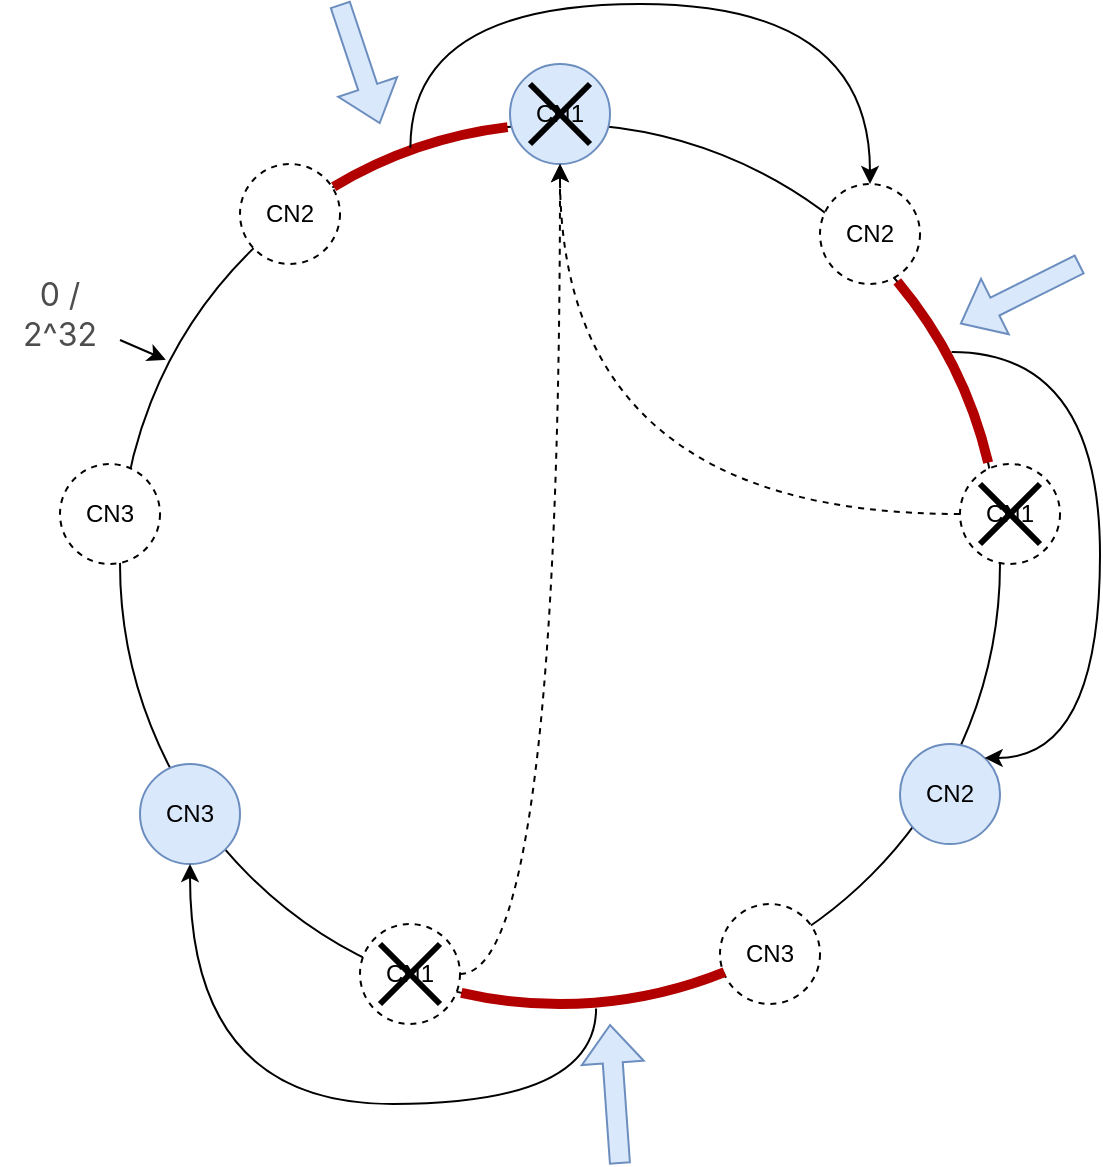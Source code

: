 <mxfile version="24.4.3" type="github">
  <diagram name="第 1 页" id="v7ffoWRVv22KWhD6IUQp">
    <mxGraphModel dx="2074" dy="1121" grid="1" gridSize="10" guides="1" tooltips="1" connect="1" arrows="1" fold="1" page="1" pageScale="1" pageWidth="3300" pageHeight="4681" math="0" shadow="0">
      <root>
        <mxCell id="0" />
        <mxCell id="1" parent="0" />
        <mxCell id="-jfg4AWXQA8gevnk_Bxj-1" value="" style="ellipse;whiteSpace=wrap;html=1;aspect=fixed;" parent="1" vertex="1">
          <mxGeometry x="940" y="300" width="440" height="440" as="geometry" />
        </mxCell>
        <mxCell id="-jfg4AWXQA8gevnk_Bxj-2" value="CN1" style="ellipse;whiteSpace=wrap;html=1;aspect=fixed;fillColor=#dae8fc;strokeColor=#6c8ebf;" parent="1" vertex="1">
          <mxGeometry x="1135" y="270" width="50" height="50" as="geometry" />
        </mxCell>
        <mxCell id="-jfg4AWXQA8gevnk_Bxj-5" value="CN2" style="ellipse;whiteSpace=wrap;html=1;aspect=fixed;fillColor=#dae8fc;strokeColor=#6c8ebf;" parent="1" vertex="1">
          <mxGeometry x="1330" y="610" width="50" height="50" as="geometry" />
        </mxCell>
        <mxCell id="-jfg4AWXQA8gevnk_Bxj-6" value="CN3" style="ellipse;whiteSpace=wrap;html=1;aspect=fixed;fillColor=#dae8fc;strokeColor=#6c8ebf;" parent="1" vertex="1">
          <mxGeometry x="950" y="620" width="50" height="50" as="geometry" />
        </mxCell>
        <mxCell id="-jfg4AWXQA8gevnk_Bxj-15" style="edgeStyle=orthogonalEdgeStyle;rounded=0;orthogonalLoop=1;jettySize=auto;html=1;curved=1;dashed=1;" parent="1" source="-jfg4AWXQA8gevnk_Bxj-8" target="-jfg4AWXQA8gevnk_Bxj-2" edge="1">
          <mxGeometry relative="1" as="geometry" />
        </mxCell>
        <mxCell id="-jfg4AWXQA8gevnk_Bxj-8" value="CN1" style="ellipse;whiteSpace=wrap;html=1;aspect=fixed;dashed=1;" parent="1" vertex="1">
          <mxGeometry x="1060" y="700" width="50" height="50" as="geometry" />
        </mxCell>
        <mxCell id="-jfg4AWXQA8gevnk_Bxj-9" value="CN1" style="ellipse;whiteSpace=wrap;html=1;aspect=fixed;dashed=1;" parent="1" vertex="1">
          <mxGeometry x="1360" y="470" width="50" height="50" as="geometry" />
        </mxCell>
        <mxCell id="-jfg4AWXQA8gevnk_Bxj-10" value="CN2" style="ellipse;whiteSpace=wrap;html=1;aspect=fixed;dashed=1;" parent="1" vertex="1">
          <mxGeometry x="1290" y="330" width="50" height="50" as="geometry" />
        </mxCell>
        <mxCell id="-jfg4AWXQA8gevnk_Bxj-11" value="CN2" style="ellipse;whiteSpace=wrap;html=1;aspect=fixed;dashed=1;" parent="1" vertex="1">
          <mxGeometry x="1000" y="320" width="50" height="50" as="geometry" />
        </mxCell>
        <mxCell id="-jfg4AWXQA8gevnk_Bxj-12" value="CN3" style="ellipse;whiteSpace=wrap;html=1;aspect=fixed;dashed=1;" parent="1" vertex="1">
          <mxGeometry x="1240" y="690" width="50" height="50" as="geometry" />
        </mxCell>
        <mxCell id="-jfg4AWXQA8gevnk_Bxj-13" value="CN3" style="ellipse;whiteSpace=wrap;html=1;aspect=fixed;dashed=1;" parent="1" vertex="1">
          <mxGeometry x="910" y="470" width="50" height="50" as="geometry" />
        </mxCell>
        <mxCell id="-jfg4AWXQA8gevnk_Bxj-14" value="" style="endArrow=classic;html=1;rounded=0;edgeStyle=orthogonalEdgeStyle;curved=1;dashed=1;" parent="1" source="-jfg4AWXQA8gevnk_Bxj-9" target="-jfg4AWXQA8gevnk_Bxj-2" edge="1">
          <mxGeometry width="50" height="50" relative="1" as="geometry">
            <mxPoint x="1120" y="540" as="sourcePoint" />
            <mxPoint x="1170" y="490" as="targetPoint" />
          </mxGeometry>
        </mxCell>
        <mxCell id="-jfg4AWXQA8gevnk_Bxj-16" value="&lt;span style=&quot;color: rgb(77, 77, 77); font-family: -apple-system, &amp;quot;SF UI Text&amp;quot;, Arial, &amp;quot;PingFang SC&amp;quot;, &amp;quot;Hiragino Sans GB&amp;quot;, &amp;quot;Microsoft YaHei&amp;quot;, &amp;quot;WenQuanYi Micro Hei&amp;quot;, sans-serif, SimHei, SimSun; font-size: 16px; text-align: start; background-color: rgb(255, 255, 255);&quot;&gt;0 / 2^32&lt;/span&gt;" style="text;html=1;align=center;verticalAlign=middle;whiteSpace=wrap;rounded=0;" parent="1" vertex="1">
          <mxGeometry x="880" y="380" width="60" height="30" as="geometry" />
        </mxCell>
        <mxCell id="-jfg4AWXQA8gevnk_Bxj-23" value="" style="endArrow=classic;html=1;rounded=0;entryX=0.052;entryY=0.268;entryDx=0;entryDy=0;entryPerimeter=0;" parent="1" source="-jfg4AWXQA8gevnk_Bxj-16" target="-jfg4AWXQA8gevnk_Bxj-1" edge="1">
          <mxGeometry width="50" height="50" relative="1" as="geometry">
            <mxPoint x="760" y="470" as="sourcePoint" />
            <mxPoint x="960" y="420" as="targetPoint" />
          </mxGeometry>
        </mxCell>
        <mxCell id="bN8PjPP0mZdIX8khiiVz-3" value="" style="shape=umlDestroy;whiteSpace=wrap;html=1;strokeWidth=3;targetShapes=umlLifeline;" vertex="1" parent="1">
          <mxGeometry x="1070" y="710" width="30" height="30" as="geometry" />
        </mxCell>
        <mxCell id="bN8PjPP0mZdIX8khiiVz-4" value="" style="shape=umlDestroy;whiteSpace=wrap;html=1;strokeWidth=3;targetShapes=umlLifeline;" vertex="1" parent="1">
          <mxGeometry x="1145" y="280" width="30" height="30" as="geometry" />
        </mxCell>
        <mxCell id="bN8PjPP0mZdIX8khiiVz-5" value="" style="shape=umlDestroy;whiteSpace=wrap;html=1;strokeWidth=3;targetShapes=umlLifeline;" vertex="1" parent="1">
          <mxGeometry x="1370" y="480" width="30" height="30" as="geometry" />
        </mxCell>
        <mxCell id="bN8PjPP0mZdIX8khiiVz-6" value="" style="endArrow=classic;html=1;rounded=0;exitX=0.541;exitY=1.005;exitDx=0;exitDy=0;exitPerimeter=0;entryX=0.5;entryY=1;entryDx=0;entryDy=0;edgeStyle=orthogonalEdgeStyle;elbow=vertical;curved=1;" edge="1" parent="1" source="-jfg4AWXQA8gevnk_Bxj-1" target="-jfg4AWXQA8gevnk_Bxj-6">
          <mxGeometry width="50" height="50" relative="1" as="geometry">
            <mxPoint x="1260" y="860" as="sourcePoint" />
            <mxPoint x="975" y="670" as="targetPoint" />
            <Array as="points">
              <mxPoint x="1178" y="790" />
              <mxPoint x="975" y="790" />
            </Array>
          </mxGeometry>
        </mxCell>
        <mxCell id="bN8PjPP0mZdIX8khiiVz-9" value="" style="verticalLabelPosition=bottom;verticalAlign=top;html=1;shape=mxgraph.basic.arc;startAngle=0.439;endAngle=0.536;strokeWidth=5;fillColor=#e51400;strokeColor=#B20000;fontColor=#ffffff;" vertex="1" parent="1">
          <mxGeometry x="940" y="300" width="440" height="440" as="geometry" />
        </mxCell>
        <mxCell id="bN8PjPP0mZdIX8khiiVz-10" value="" style="verticalLabelPosition=bottom;verticalAlign=top;html=1;shape=mxgraph.basic.arc;startAngle=0.914;endAngle=0.981;strokeWidth=5;fillColor=#e51400;strokeColor=#B20000;fontColor=#ffffff;" vertex="1" parent="1">
          <mxGeometry x="940" y="300" width="440" height="440" as="geometry" />
        </mxCell>
        <mxCell id="bN8PjPP0mZdIX8khiiVz-11" value="" style="endArrow=classic;html=1;rounded=0;exitX=0.33;exitY=0.027;exitDx=0;exitDy=0;exitPerimeter=0;entryX=0.5;entryY=0;entryDx=0;entryDy=0;edgeStyle=orthogonalEdgeStyle;curved=1;" edge="1" parent="1" source="bN8PjPP0mZdIX8khiiVz-10" target="-jfg4AWXQA8gevnk_Bxj-10">
          <mxGeometry width="50" height="50" relative="1" as="geometry">
            <mxPoint x="1490" y="320" as="sourcePoint" />
            <mxPoint x="1540" y="270" as="targetPoint" />
            <Array as="points">
              <mxPoint x="1085" y="240" />
              <mxPoint x="1315" y="240" />
            </Array>
          </mxGeometry>
        </mxCell>
        <mxCell id="bN8PjPP0mZdIX8khiiVz-12" value="" style="verticalLabelPosition=bottom;verticalAlign=top;html=1;shape=mxgraph.basic.arc;startAngle=0.139;endAngle=0.213;strokeWidth=5;fillColor=#e51400;strokeColor=#B20000;fontColor=#ffffff;" vertex="1" parent="1">
          <mxGeometry x="940" y="300" width="440" height="440" as="geometry" />
        </mxCell>
        <mxCell id="bN8PjPP0mZdIX8khiiVz-13" value="" style="endArrow=classic;html=1;rounded=0;exitX=0.945;exitY=0.259;exitDx=0;exitDy=0;exitPerimeter=0;edgeStyle=orthogonalEdgeStyle;curved=1;" edge="1" parent="1" source="bN8PjPP0mZdIX8khiiVz-12" target="-jfg4AWXQA8gevnk_Bxj-5">
          <mxGeometry width="50" height="50" relative="1" as="geometry">
            <mxPoint x="1570" y="520" as="sourcePoint" />
            <mxPoint x="1620" y="470" as="targetPoint" />
            <Array as="points">
              <mxPoint x="1430" y="414" />
              <mxPoint x="1430" y="617" />
            </Array>
          </mxGeometry>
        </mxCell>
        <mxCell id="bN8PjPP0mZdIX8khiiVz-14" value="" style="shape=flexArrow;endArrow=classic;html=1;rounded=0;fillColor=#dae8fc;strokeColor=#6c8ebf;" edge="1" parent="1">
          <mxGeometry width="50" height="50" relative="1" as="geometry">
            <mxPoint x="1420" y="370" as="sourcePoint" />
            <mxPoint x="1360" y="400" as="targetPoint" />
            <Array as="points">
              <mxPoint x="1420" y="370" />
            </Array>
          </mxGeometry>
        </mxCell>
        <mxCell id="bN8PjPP0mZdIX8khiiVz-16" value="" style="shape=flexArrow;endArrow=classic;html=1;rounded=0;fillColor=#dae8fc;strokeColor=#6c8ebf;" edge="1" parent="1">
          <mxGeometry width="50" height="50" relative="1" as="geometry">
            <mxPoint x="1190" y="820" as="sourcePoint" />
            <mxPoint x="1185" y="750" as="targetPoint" />
          </mxGeometry>
        </mxCell>
        <mxCell id="bN8PjPP0mZdIX8khiiVz-17" value="" style="shape=flexArrow;endArrow=classic;html=1;rounded=0;fillColor=#dae8fc;strokeColor=#6c8ebf;" edge="1" parent="1">
          <mxGeometry width="50" height="50" relative="1" as="geometry">
            <mxPoint x="1050" y="240" as="sourcePoint" />
            <mxPoint x="1070" y="300" as="targetPoint" />
          </mxGeometry>
        </mxCell>
      </root>
    </mxGraphModel>
  </diagram>
</mxfile>
